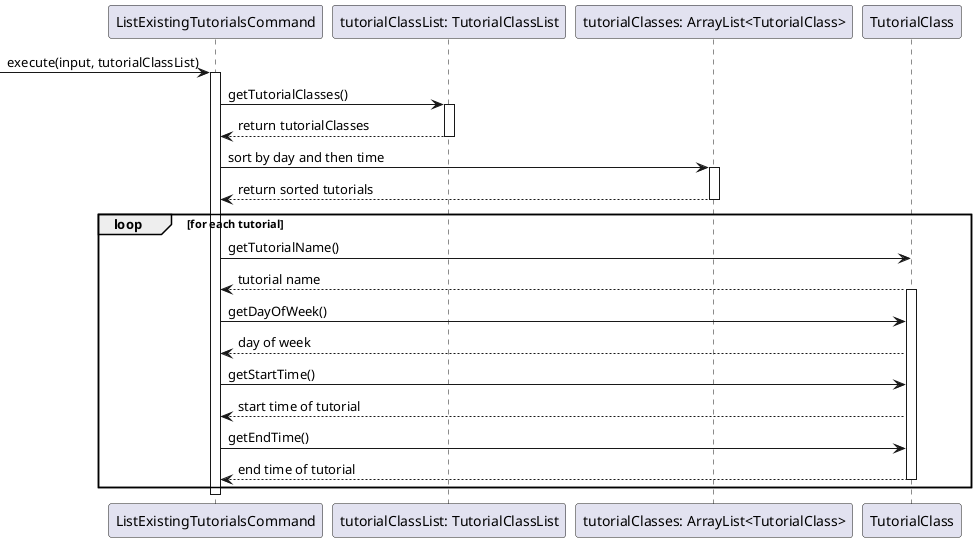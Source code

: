 @startuml


participant "ListExistingTutorialsCommand" as LETC
participant "tutorialClassList: TutorialClassList" as TCL
participant "tutorialClasses: ArrayList<TutorialClass>" as List
participant "TutorialClass" as TC

-> LETC: execute(input, tutorialClassList)
activate LETC

LETC -> TCL: getTutorialClasses()
activate TCL
TCL --> LETC: return tutorialClasses
deactivate TCL


    LETC -> List: sort by day and then time
    activate List
    List --> LETC: return sorted tutorials
    deactivate List

    loop for each tutorial
        LETC -> TC: getTutorialName()
        TC --> LETC: tutorial name
        activate TC
        LETC -> TC: getDayOfWeek()
        TC --> LETC: day of week
        LETC -> TC: getStartTime()
        TC --> LETC: start time of tutorial
        LETC -> TC: getEndTime()
        TC --> LETC: end time of tutorial
        deactivate TC
    end


deactivate LETC

@enduml
